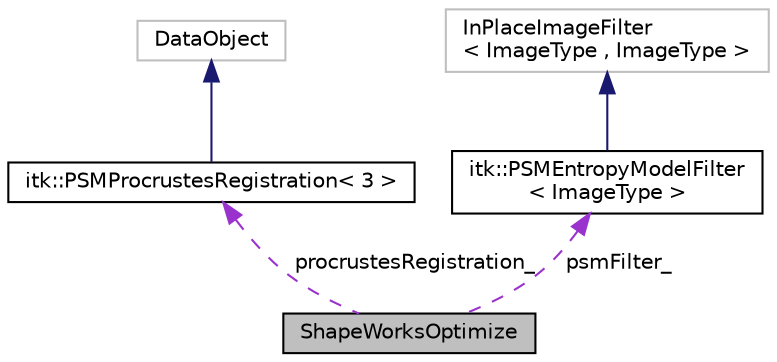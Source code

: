 digraph "ShapeWorksOptimize"
{
  edge [fontname="Helvetica",fontsize="10",labelfontname="Helvetica",labelfontsize="10"];
  node [fontname="Helvetica",fontsize="10",shape=record];
  Node1 [label="ShapeWorksOptimize",height=0.2,width=0.4,color="black", fillcolor="grey75", style="filled", fontcolor="black"];
  Node2 -> Node1 [dir="back",color="darkorchid3",fontsize="10",style="dashed",label=" procrustesRegistration_" ,fontname="Helvetica"];
  Node2 [label="itk::PSMProcrustesRegistration\< 3 \>",height=0.2,width=0.4,color="black", fillcolor="white", style="filled",URL="$classitk_1_1_p_s_m_procrustes_registration.html"];
  Node3 -> Node2 [dir="back",color="midnightblue",fontsize="10",style="solid",fontname="Helvetica"];
  Node3 [label="DataObject",height=0.2,width=0.4,color="grey75", fillcolor="white", style="filled"];
  Node4 -> Node1 [dir="back",color="darkorchid3",fontsize="10",style="dashed",label=" psmFilter_" ,fontname="Helvetica"];
  Node4 [label="itk::PSMEntropyModelFilter\l\< ImageType \>",height=0.2,width=0.4,color="black", fillcolor="white", style="filled",URL="$classitk_1_1_p_s_m_entropy_model_filter.html"];
  Node5 -> Node4 [dir="back",color="midnightblue",fontsize="10",style="solid",fontname="Helvetica"];
  Node5 [label="InPlaceImageFilter\l\< ImageType , ImageType  \>",height=0.2,width=0.4,color="grey75", fillcolor="white", style="filled"];
}
